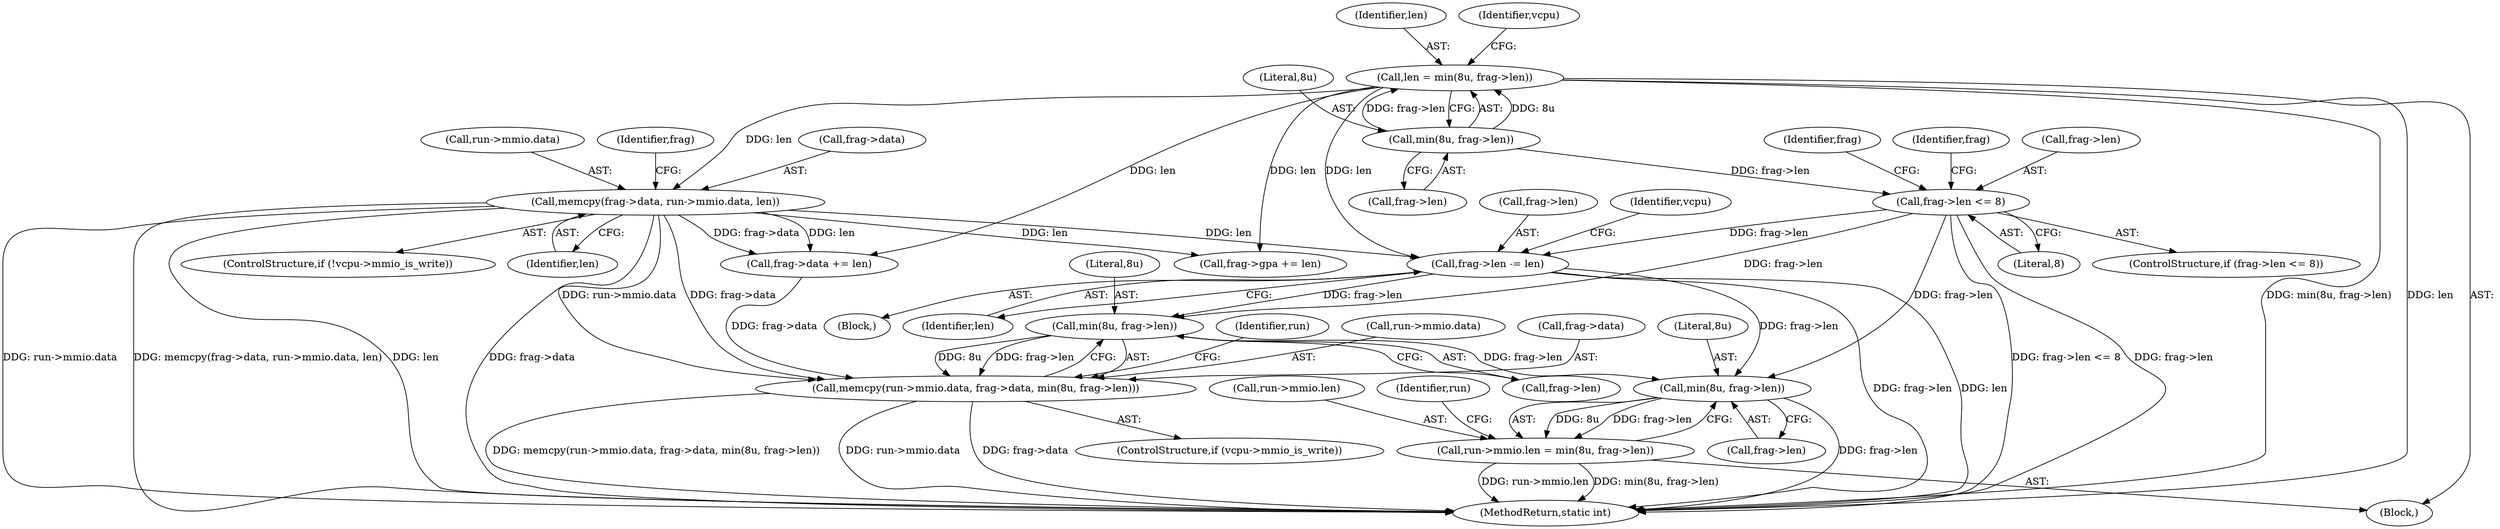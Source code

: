 digraph "0_linux_a08d3b3b99efd509133946056531cdf8f3a0c09b@pointer" {
"1000237" [label="(Call,min(8u, frag->len))"];
"1000177" [label="(Call,frag->len -= len)"];
"1000142" [label="(Call,memcpy(frag->data, run->mmio.data, len))"];
"1000130" [label="(Call,len = min(8u, frag->len))"];
"1000132" [label="(Call,min(8u, frag->len))"];
"1000153" [label="(Call,frag->len <= 8)"];
"1000228" [label="(Call,memcpy(run->mmio.data, frag->data, min(8u, frag->len)))"];
"1000248" [label="(Call,min(8u, frag->len))"];
"1000242" [label="(Call,run->mmio.len = min(8u, frag->len))"];
"1000157" [label="(Literal,8)"];
"1000271" [label="(MethodReturn,static int)"];
"1000169" [label="(Identifier,frag)"];
"1000137" [label="(ControlStructure,if (!vcpu->mmio_is_write))"];
"1000166" [label="(Block,)"];
"1000134" [label="(Call,frag->len)"];
"1000160" [label="(Identifier,frag)"];
"1000143" [label="(Call,frag->data)"];
"1000151" [label="(Identifier,len)"];
"1000146" [label="(Call,run->mmio.data)"];
"1000167" [label="(Call,frag->data += len)"];
"1000172" [label="(Call,frag->gpa += len)"];
"1000224" [label="(ControlStructure,if (vcpu->mmio_is_write))"];
"1000228" [label="(Call,memcpy(run->mmio.data, frag->data, min(8u, frag->len)))"];
"1000239" [label="(Call,frag->len)"];
"1000133" [label="(Literal,8u)"];
"1000245" [label="(Identifier,run)"];
"1000229" [label="(Call,run->mmio.data)"];
"1000178" [label="(Call,frag->len)"];
"1000243" [label="(Call,run->mmio.len)"];
"1000132" [label="(Call,min(8u, frag->len))"];
"1000248" [label="(Call,min(8u, frag->len))"];
"1000177" [label="(Call,frag->len -= len)"];
"1000181" [label="(Identifier,len)"];
"1000234" [label="(Call,frag->data)"];
"1000142" [label="(Call,memcpy(frag->data, run->mmio.data, len))"];
"1000131" [label="(Identifier,len)"];
"1000152" [label="(ControlStructure,if (frag->len <= 8))"];
"1000237" [label="(Call,min(8u, frag->len))"];
"1000185" [label="(Identifier,vcpu)"];
"1000238" [label="(Literal,8u)"];
"1000140" [label="(Identifier,vcpu)"];
"1000256" [label="(Identifier,run)"];
"1000242" [label="(Call,run->mmio.len = min(8u, frag->len))"];
"1000153" [label="(Call,frag->len <= 8)"];
"1000250" [label="(Call,frag->len)"];
"1000155" [label="(Identifier,frag)"];
"1000249" [label="(Literal,8u)"];
"1000154" [label="(Call,frag->len)"];
"1000130" [label="(Call,len = min(8u, frag->len))"];
"1000106" [label="(Block,)"];
"1000237" -> "1000228"  [label="AST: "];
"1000237" -> "1000239"  [label="CFG: "];
"1000238" -> "1000237"  [label="AST: "];
"1000239" -> "1000237"  [label="AST: "];
"1000228" -> "1000237"  [label="CFG: "];
"1000237" -> "1000228"  [label="DDG: 8u"];
"1000237" -> "1000228"  [label="DDG: frag->len"];
"1000177" -> "1000237"  [label="DDG: frag->len"];
"1000153" -> "1000237"  [label="DDG: frag->len"];
"1000237" -> "1000248"  [label="DDG: frag->len"];
"1000177" -> "1000166"  [label="AST: "];
"1000177" -> "1000181"  [label="CFG: "];
"1000178" -> "1000177"  [label="AST: "];
"1000181" -> "1000177"  [label="AST: "];
"1000185" -> "1000177"  [label="CFG: "];
"1000177" -> "1000271"  [label="DDG: len"];
"1000177" -> "1000271"  [label="DDG: frag->len"];
"1000142" -> "1000177"  [label="DDG: len"];
"1000130" -> "1000177"  [label="DDG: len"];
"1000153" -> "1000177"  [label="DDG: frag->len"];
"1000177" -> "1000248"  [label="DDG: frag->len"];
"1000142" -> "1000137"  [label="AST: "];
"1000142" -> "1000151"  [label="CFG: "];
"1000143" -> "1000142"  [label="AST: "];
"1000146" -> "1000142"  [label="AST: "];
"1000151" -> "1000142"  [label="AST: "];
"1000155" -> "1000142"  [label="CFG: "];
"1000142" -> "1000271"  [label="DDG: run->mmio.data"];
"1000142" -> "1000271"  [label="DDG: memcpy(frag->data, run->mmio.data, len)"];
"1000142" -> "1000271"  [label="DDG: len"];
"1000142" -> "1000271"  [label="DDG: frag->data"];
"1000130" -> "1000142"  [label="DDG: len"];
"1000142" -> "1000167"  [label="DDG: len"];
"1000142" -> "1000167"  [label="DDG: frag->data"];
"1000142" -> "1000172"  [label="DDG: len"];
"1000142" -> "1000228"  [label="DDG: run->mmio.data"];
"1000142" -> "1000228"  [label="DDG: frag->data"];
"1000130" -> "1000106"  [label="AST: "];
"1000130" -> "1000132"  [label="CFG: "];
"1000131" -> "1000130"  [label="AST: "];
"1000132" -> "1000130"  [label="AST: "];
"1000140" -> "1000130"  [label="CFG: "];
"1000130" -> "1000271"  [label="DDG: min(8u, frag->len)"];
"1000130" -> "1000271"  [label="DDG: len"];
"1000132" -> "1000130"  [label="DDG: 8u"];
"1000132" -> "1000130"  [label="DDG: frag->len"];
"1000130" -> "1000167"  [label="DDG: len"];
"1000130" -> "1000172"  [label="DDG: len"];
"1000132" -> "1000134"  [label="CFG: "];
"1000133" -> "1000132"  [label="AST: "];
"1000134" -> "1000132"  [label="AST: "];
"1000132" -> "1000153"  [label="DDG: frag->len"];
"1000153" -> "1000152"  [label="AST: "];
"1000153" -> "1000157"  [label="CFG: "];
"1000154" -> "1000153"  [label="AST: "];
"1000157" -> "1000153"  [label="AST: "];
"1000160" -> "1000153"  [label="CFG: "];
"1000169" -> "1000153"  [label="CFG: "];
"1000153" -> "1000271"  [label="DDG: frag->len <= 8"];
"1000153" -> "1000271"  [label="DDG: frag->len"];
"1000153" -> "1000248"  [label="DDG: frag->len"];
"1000228" -> "1000224"  [label="AST: "];
"1000229" -> "1000228"  [label="AST: "];
"1000234" -> "1000228"  [label="AST: "];
"1000245" -> "1000228"  [label="CFG: "];
"1000228" -> "1000271"  [label="DDG: memcpy(run->mmio.data, frag->data, min(8u, frag->len))"];
"1000228" -> "1000271"  [label="DDG: run->mmio.data"];
"1000228" -> "1000271"  [label="DDG: frag->data"];
"1000167" -> "1000228"  [label="DDG: frag->data"];
"1000248" -> "1000242"  [label="AST: "];
"1000248" -> "1000250"  [label="CFG: "];
"1000249" -> "1000248"  [label="AST: "];
"1000250" -> "1000248"  [label="AST: "];
"1000242" -> "1000248"  [label="CFG: "];
"1000248" -> "1000271"  [label="DDG: frag->len"];
"1000248" -> "1000242"  [label="DDG: 8u"];
"1000248" -> "1000242"  [label="DDG: frag->len"];
"1000242" -> "1000106"  [label="AST: "];
"1000243" -> "1000242"  [label="AST: "];
"1000256" -> "1000242"  [label="CFG: "];
"1000242" -> "1000271"  [label="DDG: min(8u, frag->len)"];
"1000242" -> "1000271"  [label="DDG: run->mmio.len"];
}
